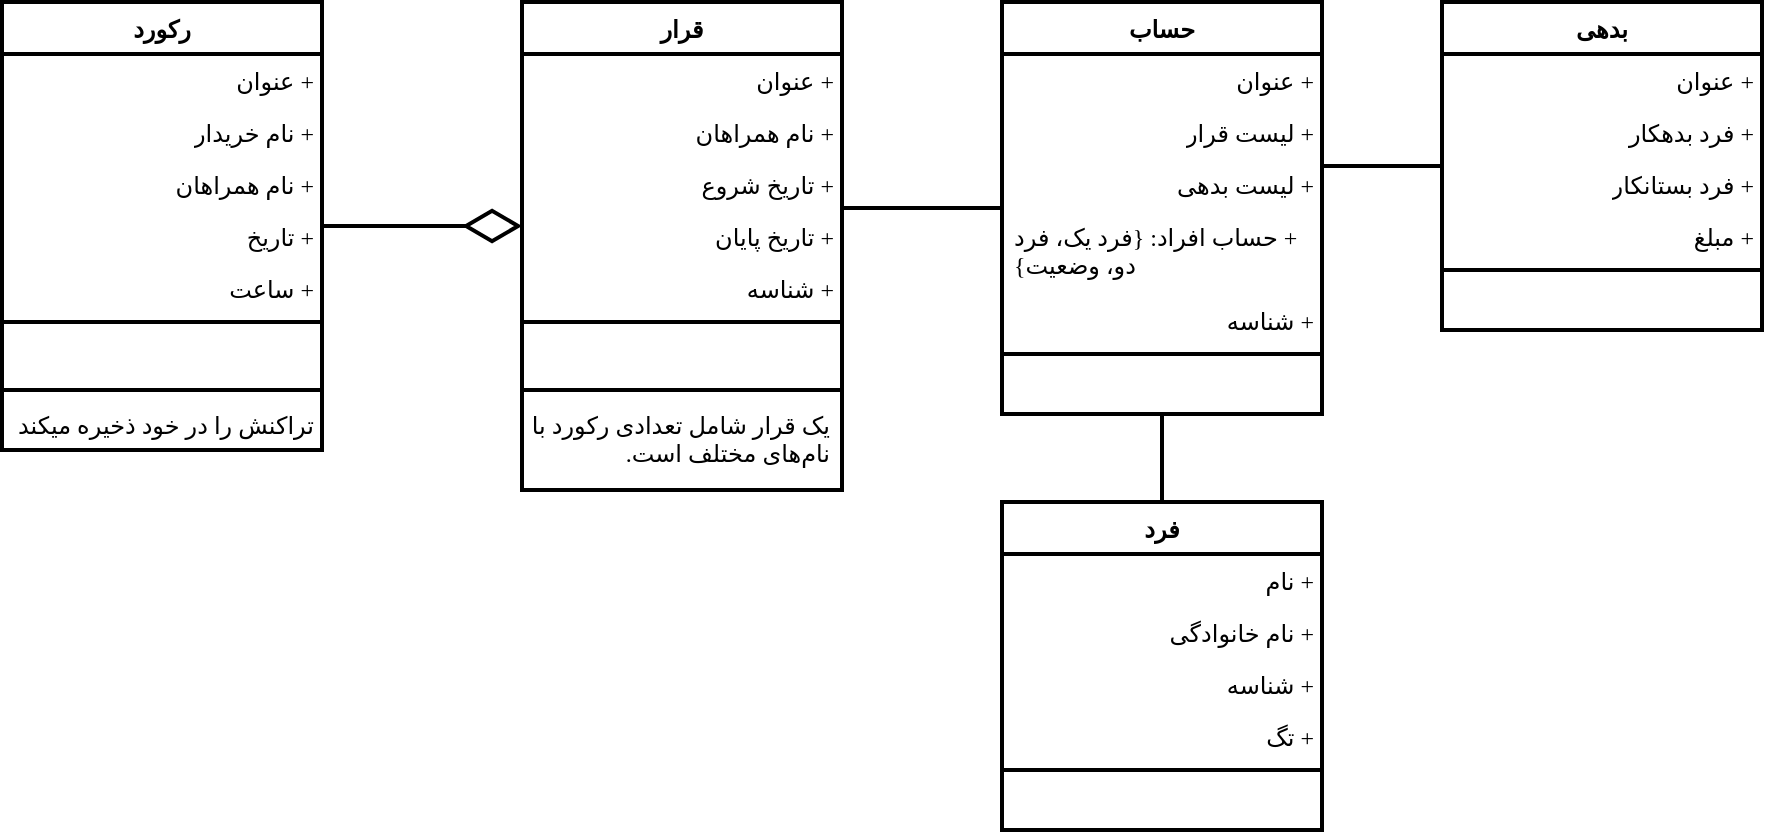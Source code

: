 <mxfile version="19.0.2" type="device" pages="14"><diagram id="4T6Qx-wtScjH6_ESnIt8" name="Class"><mxGraphModel dx="868" dy="599" grid="1" gridSize="10" guides="1" tooltips="1" connect="1" arrows="1" fold="1" page="1" pageScale="1" pageWidth="1600" pageHeight="900" math="0" shadow="0"><root><mxCell id="0"/><mxCell id="1" parent="0"/><mxCell id="9J95lg06q6y_v2_pdPVn-1" value="قرار" style="swimlane;fontStyle=1;align=center;verticalAlign=top;childLayout=stackLayout;horizontal=1;startSize=26;horizontalStack=0;resizeParent=1;resizeParentMax=0;resizeLast=0;collapsible=1;marginBottom=0;fontFamily=Vazirmatn;whiteSpace=wrap;html=1;textDirection=rtl;strokeWidth=2;" vertex="1" parent="1"><mxGeometry x="320" y="200" width="160" height="244" as="geometry"><mxRectangle x="320" y="200" width="50" height="26" as="alternateBounds"/></mxGeometry></mxCell><mxCell id="9J95lg06q6y_v2_pdPVn-2" value="+ عنوان" style="text;strokeColor=none;fillColor=none;align=left;verticalAlign=top;spacingLeft=4;spacingRight=4;overflow=hidden;rotatable=0;points=[[0,0.5],[1,0.5]];portConstraint=eastwest;fontFamily=Vazirmatn;whiteSpace=wrap;html=1;textDirection=rtl;strokeWidth=2;" vertex="1" parent="9J95lg06q6y_v2_pdPVn-1"><mxGeometry y="26" width="160" height="26" as="geometry"/></mxCell><mxCell id="HGojNSoK4MnTlInBpyT0-1" value="+ نام همراهان" style="text;strokeColor=none;fillColor=none;align=left;verticalAlign=top;spacingLeft=4;spacingRight=4;overflow=hidden;rotatable=0;points=[[0,0.5],[1,0.5]];portConstraint=eastwest;fontFamily=Vazirmatn;whiteSpace=wrap;html=1;textDirection=rtl;strokeWidth=2;" vertex="1" parent="9J95lg06q6y_v2_pdPVn-1"><mxGeometry y="52" width="160" height="26" as="geometry"/></mxCell><mxCell id="LS6yzW4jIFm7lbYqCCfd-2" value="+ تاریخ شروع" style="text;strokeColor=none;fillColor=none;align=left;verticalAlign=top;spacingLeft=4;spacingRight=4;overflow=hidden;rotatable=0;points=[[0,0.5],[1,0.5]];portConstraint=eastwest;fontFamily=Vazirmatn;whiteSpace=wrap;html=1;textDirection=rtl;strokeWidth=2;" vertex="1" parent="9J95lg06q6y_v2_pdPVn-1"><mxGeometry y="78" width="160" height="26" as="geometry"/></mxCell><mxCell id="IwH9G--sSZdBDsgU5XFl-2" value="+ تاریخ پایان" style="text;strokeColor=none;fillColor=none;align=left;verticalAlign=top;spacingLeft=4;spacingRight=4;overflow=hidden;rotatable=0;points=[[0,0.5],[1,0.5]];portConstraint=eastwest;fontFamily=Vazirmatn;whiteSpace=wrap;html=1;textDirection=rtl;strokeWidth=2;" vertex="1" parent="9J95lg06q6y_v2_pdPVn-1"><mxGeometry y="104" width="160" height="26" as="geometry"/></mxCell><mxCell id="tNA0zJ4Klvq2J7Brlvu--6" value="+ شناسه" style="text;strokeColor=none;fillColor=none;align=left;verticalAlign=top;spacingLeft=4;spacingRight=4;overflow=hidden;rotatable=0;points=[[0,0.5],[1,0.5]];portConstraint=eastwest;fontFamily=Vazirmatn;whiteSpace=wrap;html=1;textDirection=rtl;strokeWidth=2;" vertex="1" parent="9J95lg06q6y_v2_pdPVn-1"><mxGeometry y="130" width="160" height="26" as="geometry"/></mxCell><mxCell id="9J95lg06q6y_v2_pdPVn-3" value="" style="line;strokeWidth=2;fillColor=none;align=left;verticalAlign=middle;spacingTop=-1;spacingLeft=3;spacingRight=3;rotatable=0;labelPosition=right;points=[];portConstraint=eastwest;fontFamily=Vazirmatn;whiteSpace=wrap;html=1;textDirection=rtl;" vertex="1" parent="9J95lg06q6y_v2_pdPVn-1"><mxGeometry y="156" width="160" height="8" as="geometry"/></mxCell><mxCell id="9J95lg06q6y_v2_pdPVn-4" value=" " style="text;strokeColor=none;fillColor=none;align=left;verticalAlign=top;spacingLeft=4;spacingRight=4;overflow=hidden;rotatable=0;points=[[0,0.5],[1,0.5]];portConstraint=eastwest;fontFamily=Vazirmatn;whiteSpace=wrap;html=1;textDirection=rtl;strokeWidth=2;" vertex="1" parent="9J95lg06q6y_v2_pdPVn-1"><mxGeometry y="164" width="160" height="26" as="geometry"/></mxCell><mxCell id="9J95lg06q6y_v2_pdPVn-5" value="" style="line;strokeWidth=2;fillColor=none;align=left;verticalAlign=middle;spacingTop=-1;spacingLeft=3;spacingRight=3;rotatable=0;labelPosition=right;points=[];portConstraint=eastwest;fontFamily=Vazirmatn;whiteSpace=wrap;html=1;textDirection=rtl;" vertex="1" parent="9J95lg06q6y_v2_pdPVn-1"><mxGeometry y="190" width="160" height="8" as="geometry"/></mxCell><mxCell id="9J95lg06q6y_v2_pdPVn-6" value="یک قرار شامل تعدادی رکورد با نام‌های مختلف است." style="text;strokeColor=none;fillColor=none;align=right;verticalAlign=top;spacingLeft=4;spacingRight=4;overflow=hidden;rotatable=0;points=[[0,0.5],[1,0.5]];portConstraint=eastwest;fontFamily=Vazirmatn;whiteSpace=wrap;html=1;textDirection=rtl;strokeWidth=2;" vertex="1" parent="9J95lg06q6y_v2_pdPVn-1"><mxGeometry y="198" width="160" height="46" as="geometry"/></mxCell><mxCell id="QO_T6V7bosyVfW9phwZE-1" value="رکورد" style="swimlane;fontStyle=1;align=center;verticalAlign=top;childLayout=stackLayout;horizontal=1;startSize=26;horizontalStack=0;resizeParent=1;resizeParentMax=0;resizeLast=0;collapsible=1;marginBottom=0;fontFamily=Vazirmatn;html=1;textDirection=rtl;whiteSpace=wrap;strokeWidth=2;" vertex="1" parent="1"><mxGeometry x="60" y="200" width="160" height="224" as="geometry"><mxRectangle x="60" y="200" width="60" height="26" as="alternateBounds"/></mxGeometry></mxCell><mxCell id="QO_T6V7bosyVfW9phwZE-8" value="+ عنوان" style="text;strokeColor=none;fillColor=none;align=left;verticalAlign=top;spacingLeft=4;spacingRight=4;overflow=hidden;rotatable=0;points=[[0,0.5],[1,0.5]];portConstraint=eastwest;fontFamily=Vazirmatn;html=1;textDirection=rtl;strokeWidth=2;" vertex="1" parent="QO_T6V7bosyVfW9phwZE-1"><mxGeometry y="26" width="160" height="26" as="geometry"/></mxCell><mxCell id="QO_T6V7bosyVfW9phwZE-2" value="+ نام خریدار" style="text;strokeColor=none;fillColor=none;align=left;verticalAlign=top;spacingLeft=4;spacingRight=4;overflow=hidden;rotatable=0;points=[[0,0.5],[1,0.5]];portConstraint=eastwest;fontFamily=Vazirmatn;html=1;textDirection=rtl;whiteSpace=wrap;strokeWidth=2;" vertex="1" parent="QO_T6V7bosyVfW9phwZE-1"><mxGeometry y="52" width="160" height="26" as="geometry"/></mxCell><mxCell id="4j_t8iHMWhw3kL6DcKqY-1" value="+ نام همراهان" style="text;strokeColor=none;fillColor=none;align=left;verticalAlign=top;spacingLeft=4;spacingRight=4;overflow=hidden;rotatable=0;points=[[0,0.5],[1,0.5]];portConstraint=eastwest;fontFamily=Vazirmatn;html=1;textDirection=rtl;whiteSpace=wrap;strokeWidth=2;" vertex="1" parent="QO_T6V7bosyVfW9phwZE-1"><mxGeometry y="78" width="160" height="26" as="geometry"/></mxCell><mxCell id="LS6yzW4jIFm7lbYqCCfd-3" value="+ تاریخ" style="text;strokeColor=none;fillColor=none;align=left;verticalAlign=top;spacingLeft=4;spacingRight=4;overflow=hidden;rotatable=0;points=[[0,0.5],[1,0.5]];portConstraint=eastwest;fontFamily=Vazirmatn;html=1;textDirection=rtl;whiteSpace=wrap;strokeWidth=2;" vertex="1" parent="QO_T6V7bosyVfW9phwZE-1"><mxGeometry y="104" width="160" height="26" as="geometry"/></mxCell><mxCell id="Cxw4SdX-AgBzUH_DXQXt-1" value="+ ساعت" style="text;strokeColor=none;fillColor=none;align=left;verticalAlign=top;spacingLeft=4;spacingRight=4;overflow=hidden;rotatable=0;points=[[0,0.5],[1,0.5]];portConstraint=eastwest;fontFamily=Vazirmatn;html=1;textDirection=rtl;whiteSpace=wrap;strokeWidth=2;" vertex="1" parent="QO_T6V7bosyVfW9phwZE-1"><mxGeometry y="130" width="160" height="26" as="geometry"/></mxCell><mxCell id="QO_T6V7bosyVfW9phwZE-3" value="" style="line;strokeWidth=2;fillColor=none;align=left;verticalAlign=middle;spacingTop=-1;spacingLeft=3;spacingRight=3;rotatable=0;labelPosition=right;points=[];portConstraint=eastwest;fontFamily=Vazirmatn;html=1;textDirection=rtl;whiteSpace=wrap;" vertex="1" parent="QO_T6V7bosyVfW9phwZE-1"><mxGeometry y="156" width="160" height="8" as="geometry"/></mxCell><mxCell id="QO_T6V7bosyVfW9phwZE-4" value="&amp;nbsp;" style="text;strokeColor=none;fillColor=none;align=left;verticalAlign=top;spacingLeft=4;spacingRight=4;overflow=hidden;rotatable=0;points=[[0,0.5],[1,0.5]];portConstraint=eastwest;fontFamily=Vazirmatn;html=1;textDirection=rtl;whiteSpace=wrap;strokeWidth=2;" vertex="1" parent="QO_T6V7bosyVfW9phwZE-1"><mxGeometry y="164" width="160" height="26" as="geometry"/></mxCell><mxCell id="QO_T6V7bosyVfW9phwZE-5" value="" style="line;strokeWidth=2;fillColor=none;align=left;verticalAlign=middle;spacingTop=-1;spacingLeft=3;spacingRight=3;rotatable=0;labelPosition=right;points=[];portConstraint=eastwest;fontFamily=Vazirmatn;html=1;textDirection=rtl;whiteSpace=wrap;" vertex="1" parent="QO_T6V7bosyVfW9phwZE-1"><mxGeometry y="190" width="160" height="8" as="geometry"/></mxCell><mxCell id="QO_T6V7bosyVfW9phwZE-6" value="تراکنش را در خود ذخیره میکند" style="text;strokeColor=none;fillColor=none;align=left;verticalAlign=top;spacingLeft=4;spacingRight=4;overflow=hidden;rotatable=0;points=[[0,0.5],[1,0.5]];portConstraint=eastwest;fontFamily=Vazirmatn;html=1;textDirection=rtl;whiteSpace=wrap;strokeWidth=2;" vertex="1" parent="QO_T6V7bosyVfW9phwZE-1"><mxGeometry y="198" width="160" height="26" as="geometry"/></mxCell><mxCell id="FvFrXQOI5lQGW-bMzbu6-1" value="" style="endArrow=diamondThin;endFill=0;endSize=24;html=1;rounded=0;fontFamily=Vazirmatn;edgeStyle=elbowEdgeStyle;elbow=vertical;strokeWidth=2;" edge="1" parent="1" source="QO_T6V7bosyVfW9phwZE-1" target="9J95lg06q6y_v2_pdPVn-1"><mxGeometry width="160" relative="1" as="geometry"><mxPoint x="270" y="310" as="sourcePoint"/><mxPoint x="430" y="310" as="targetPoint"/></mxGeometry></mxCell><mxCell id="JflkCdbrze0NJoCXtwlN-1" value="فرد" style="swimlane;fontStyle=1;align=center;verticalAlign=top;childLayout=stackLayout;horizontal=1;startSize=26;horizontalStack=0;resizeParent=1;resizeParentMax=0;resizeLast=0;collapsible=1;marginBottom=0;fontFamily=Vazirmatn;whiteSpace=wrap;html=1;textDirection=rtl;strokeWidth=2;" vertex="1" parent="1"><mxGeometry x="560" y="450" width="160" height="164" as="geometry"/></mxCell><mxCell id="JflkCdbrze0NJoCXtwlN-2" value="+ نام" style="text;strokeColor=none;fillColor=none;align=left;verticalAlign=top;spacingLeft=4;spacingRight=4;overflow=hidden;rotatable=0;points=[[0,0.5],[1,0.5]];portConstraint=eastwest;fontFamily=Vazirmatn;whiteSpace=wrap;html=1;textDirection=rtl;strokeWidth=2;" vertex="1" parent="JflkCdbrze0NJoCXtwlN-1"><mxGeometry y="26" width="160" height="26" as="geometry"/></mxCell><mxCell id="tNA0zJ4Klvq2J7Brlvu--2" value="+ نام خانوادگی" style="text;strokeColor=none;fillColor=none;align=left;verticalAlign=top;spacingLeft=4;spacingRight=4;overflow=hidden;rotatable=0;points=[[0,0.5],[1,0.5]];portConstraint=eastwest;fontFamily=Vazirmatn;whiteSpace=wrap;html=1;textDirection=rtl;strokeWidth=2;" vertex="1" parent="JflkCdbrze0NJoCXtwlN-1"><mxGeometry y="52" width="160" height="26" as="geometry"/></mxCell><mxCell id="tNA0zJ4Klvq2J7Brlvu--4" value="+ شناسه" style="text;strokeColor=none;fillColor=none;align=left;verticalAlign=top;spacingLeft=4;spacingRight=4;overflow=hidden;rotatable=0;points=[[0,0.5],[1,0.5]];portConstraint=eastwest;fontFamily=Vazirmatn;whiteSpace=wrap;html=1;textDirection=rtl;strokeWidth=2;" vertex="1" parent="JflkCdbrze0NJoCXtwlN-1"><mxGeometry y="78" width="160" height="26" as="geometry"/></mxCell><mxCell id="tNA0zJ4Klvq2J7Brlvu--3" value="+ تگ" style="text;strokeColor=none;fillColor=none;align=left;verticalAlign=top;spacingLeft=4;spacingRight=4;overflow=hidden;rotatable=0;points=[[0,0.5],[1,0.5]];portConstraint=eastwest;fontFamily=Vazirmatn;whiteSpace=wrap;html=1;textDirection=rtl;strokeWidth=2;" vertex="1" parent="JflkCdbrze0NJoCXtwlN-1"><mxGeometry y="104" width="160" height="26" as="geometry"/></mxCell><mxCell id="JflkCdbrze0NJoCXtwlN-6" value="" style="line;strokeWidth=2;fillColor=none;align=left;verticalAlign=middle;spacingTop=-1;spacingLeft=3;spacingRight=3;rotatable=0;labelPosition=right;points=[];portConstraint=eastwest;fontFamily=Vazirmatn;whiteSpace=wrap;html=1;textDirection=rtl;" vertex="1" parent="JflkCdbrze0NJoCXtwlN-1"><mxGeometry y="130" width="160" height="8" as="geometry"/></mxCell><mxCell id="JflkCdbrze0NJoCXtwlN-7" value=" " style="text;strokeColor=none;fillColor=none;align=left;verticalAlign=top;spacingLeft=4;spacingRight=4;overflow=hidden;rotatable=0;points=[[0,0.5],[1,0.5]];portConstraint=eastwest;fontFamily=Vazirmatn;whiteSpace=wrap;html=1;textDirection=rtl;strokeWidth=2;" vertex="1" parent="JflkCdbrze0NJoCXtwlN-1"><mxGeometry y="138" width="160" height="26" as="geometry"/></mxCell><mxCell id="XkUdTfxs_8ICoehmaXOQ-5" value="حساب" style="swimlane;fontStyle=1;align=center;verticalAlign=top;childLayout=stackLayout;horizontal=1;startSize=26;horizontalStack=0;resizeParent=1;resizeParentMax=0;resizeLast=0;collapsible=1;marginBottom=0;fontFamily=Vazirmatn;whiteSpace=wrap;html=1;textDirection=rtl;strokeWidth=2;" vertex="1" parent="1"><mxGeometry x="560" y="200" width="160" height="206" as="geometry"/></mxCell><mxCell id="hx1fHmhbPg47-HBzkTgy-1" value="+ عنوان" style="text;strokeColor=none;fillColor=none;align=left;verticalAlign=top;spacingLeft=4;spacingRight=4;overflow=hidden;rotatable=0;points=[[0,0.5],[1,0.5]];portConstraint=eastwest;fontFamily=Vazirmatn;whiteSpace=wrap;html=1;textDirection=rtl;strokeWidth=2;" vertex="1" parent="XkUdTfxs_8ICoehmaXOQ-5"><mxGeometry y="26" width="160" height="26" as="geometry"/></mxCell><mxCell id="XkUdTfxs_8ICoehmaXOQ-6" value="+ لیست قرار" style="text;strokeColor=none;fillColor=none;align=left;verticalAlign=top;spacingLeft=4;spacingRight=4;overflow=hidden;rotatable=0;points=[[0,0.5],[1,0.5]];portConstraint=eastwest;fontFamily=Vazirmatn;whiteSpace=wrap;html=1;textDirection=rtl;strokeWidth=2;" vertex="1" parent="XkUdTfxs_8ICoehmaXOQ-5"><mxGeometry y="52" width="160" height="26" as="geometry"/></mxCell><mxCell id="QGnrNYpFhvPj-k4tJDQj-1" value="+ لیست بدهی" style="text;strokeColor=none;fillColor=none;align=left;verticalAlign=top;spacingLeft=4;spacingRight=4;overflow=hidden;rotatable=0;points=[[0,0.5],[1,0.5]];portConstraint=eastwest;fontFamily=Vazirmatn;whiteSpace=wrap;html=1;textDirection=rtl;strokeWidth=2;" vertex="1" parent="XkUdTfxs_8ICoehmaXOQ-5"><mxGeometry y="78" width="160" height="26" as="geometry"/></mxCell><mxCell id="XkUdTfxs_8ICoehmaXOQ-9" value="+ حساب افراد: {فرد یک، فرد دو، وضعیت}" style="text;strokeColor=none;fillColor=none;align=left;verticalAlign=top;spacingLeft=4;spacingRight=4;overflow=hidden;rotatable=0;points=[[0,0.5],[1,0.5]];portConstraint=eastwest;fontFamily=Vazirmatn;whiteSpace=wrap;html=1;textDirection=rtl;strokeWidth=2;" vertex="1" parent="XkUdTfxs_8ICoehmaXOQ-5"><mxGeometry y="104" width="160" height="42" as="geometry"/></mxCell><mxCell id="tNA0zJ4Klvq2J7Brlvu--5" value="+ شناسه" style="text;strokeColor=none;fillColor=none;align=left;verticalAlign=top;spacingLeft=4;spacingRight=4;overflow=hidden;rotatable=0;points=[[0,0.5],[1,0.5]];portConstraint=eastwest;fontFamily=Vazirmatn;whiteSpace=wrap;html=1;textDirection=rtl;strokeWidth=2;" vertex="1" parent="XkUdTfxs_8ICoehmaXOQ-5"><mxGeometry y="146" width="160" height="26" as="geometry"/></mxCell><mxCell id="XkUdTfxs_8ICoehmaXOQ-7" value="" style="line;strokeWidth=2;fillColor=none;align=left;verticalAlign=middle;spacingTop=-1;spacingLeft=3;spacingRight=3;rotatable=0;labelPosition=right;points=[];portConstraint=eastwest;fontFamily=Vazirmatn;whiteSpace=wrap;html=1;textDirection=rtl;" vertex="1" parent="XkUdTfxs_8ICoehmaXOQ-5"><mxGeometry y="172" width="160" height="8" as="geometry"/></mxCell><mxCell id="XkUdTfxs_8ICoehmaXOQ-8" value=" " style="text;strokeColor=none;fillColor=none;align=left;verticalAlign=top;spacingLeft=4;spacingRight=4;overflow=hidden;rotatable=0;points=[[0,0.5],[1,0.5]];portConstraint=eastwest;fontFamily=Vazirmatn;whiteSpace=wrap;html=1;textDirection=rtl;strokeWidth=2;" vertex="1" parent="XkUdTfxs_8ICoehmaXOQ-5"><mxGeometry y="180" width="160" height="26" as="geometry"/></mxCell><mxCell id="XkUdTfxs_8ICoehmaXOQ-10" value="" style="endArrow=none;endFill=0;endSize=24;html=1;rounded=0;fontFamily=Vazirmatn;edgeStyle=elbowEdgeStyle;elbow=vertical;strokeWidth=2;" edge="1" parent="1" source="9J95lg06q6y_v2_pdPVn-1" target="XkUdTfxs_8ICoehmaXOQ-5"><mxGeometry width="160" relative="1" as="geometry"><mxPoint x="230" y="319" as="sourcePoint"/><mxPoint x="330" y="319" as="targetPoint"/></mxGeometry></mxCell><mxCell id="Q_F-Im4N4Iieibtgr1UT-1" value="" style="endArrow=none;endFill=0;endSize=24;html=1;rounded=0;fontFamily=Vazirmatn;edgeStyle=elbowEdgeStyle;strokeWidth=2;elbow=vertical;" edge="1" parent="1" source="JflkCdbrze0NJoCXtwlN-1" target="XkUdTfxs_8ICoehmaXOQ-5"><mxGeometry width="160" relative="1" as="geometry"><mxPoint x="430" y="500" as="sourcePoint"/><mxPoint x="410" y="428" as="targetPoint"/></mxGeometry></mxCell><mxCell id="6Utf6zcdDqORYC0_zEli-1" value="بدهی" style="swimlane;fontStyle=1;align=center;verticalAlign=top;childLayout=stackLayout;horizontal=1;startSize=26;horizontalStack=0;resizeParent=1;resizeParentMax=0;resizeLast=0;collapsible=1;marginBottom=0;fontFamily=Vazirmatn;whiteSpace=wrap;html=1;textDirection=rtl;strokeWidth=2;" vertex="1" parent="1"><mxGeometry x="780" y="200" width="160" height="164" as="geometry"/></mxCell><mxCell id="HV8dFVkEvb4g5wMT38Be-1" value="+ عنوان" style="text;strokeColor=none;fillColor=none;align=left;verticalAlign=top;spacingLeft=4;spacingRight=4;overflow=hidden;rotatable=0;points=[[0,0.5],[1,0.5]];portConstraint=eastwest;fontFamily=Vazirmatn;whiteSpace=wrap;html=1;textDirection=rtl;strokeWidth=2;" vertex="1" parent="6Utf6zcdDqORYC0_zEli-1"><mxGeometry y="26" width="160" height="26" as="geometry"/></mxCell><mxCell id="6Utf6zcdDqORYC0_zEli-2" value="+ فرد بدهکار" style="text;strokeColor=none;fillColor=none;align=left;verticalAlign=top;spacingLeft=4;spacingRight=4;overflow=hidden;rotatable=0;points=[[0,0.5],[1,0.5]];portConstraint=eastwest;fontFamily=Vazirmatn;whiteSpace=wrap;html=1;textDirection=rtl;strokeWidth=2;" vertex="1" parent="6Utf6zcdDqORYC0_zEli-1"><mxGeometry y="52" width="160" height="26" as="geometry"/></mxCell><mxCell id="6Utf6zcdDqORYC0_zEli-3" value="+ فرد بستانکار" style="text;strokeColor=none;fillColor=none;align=left;verticalAlign=top;spacingLeft=4;spacingRight=4;overflow=hidden;rotatable=0;points=[[0,0.5],[1,0.5]];portConstraint=eastwest;fontFamily=Vazirmatn;whiteSpace=wrap;html=1;textDirection=rtl;strokeWidth=2;" vertex="1" parent="6Utf6zcdDqORYC0_zEli-1"><mxGeometry y="78" width="160" height="26" as="geometry"/></mxCell><mxCell id="6Utf6zcdDqORYC0_zEli-4" value="+ مبلغ" style="text;strokeColor=none;fillColor=none;align=left;verticalAlign=top;spacingLeft=4;spacingRight=4;overflow=hidden;rotatable=0;points=[[0,0.5],[1,0.5]];portConstraint=eastwest;fontFamily=Vazirmatn;whiteSpace=wrap;html=1;textDirection=rtl;strokeWidth=2;" vertex="1" parent="6Utf6zcdDqORYC0_zEli-1"><mxGeometry y="104" width="160" height="26" as="geometry"/></mxCell><mxCell id="6Utf6zcdDqORYC0_zEli-6" value="" style="line;strokeWidth=2;fillColor=none;align=left;verticalAlign=middle;spacingTop=-1;spacingLeft=3;spacingRight=3;rotatable=0;labelPosition=right;points=[];portConstraint=eastwest;fontFamily=Vazirmatn;whiteSpace=wrap;html=1;textDirection=rtl;" vertex="1" parent="6Utf6zcdDqORYC0_zEli-1"><mxGeometry y="130" width="160" height="8" as="geometry"/></mxCell><mxCell id="6Utf6zcdDqORYC0_zEli-7" value=" " style="text;strokeColor=none;fillColor=none;align=left;verticalAlign=top;spacingLeft=4;spacingRight=4;overflow=hidden;rotatable=0;points=[[0,0.5],[1,0.5]];portConstraint=eastwest;fontFamily=Vazirmatn;whiteSpace=wrap;html=1;textDirection=rtl;strokeWidth=2;" vertex="1" parent="6Utf6zcdDqORYC0_zEli-1"><mxGeometry y="138" width="160" height="26" as="geometry"/></mxCell><mxCell id="6Utf6zcdDqORYC0_zEli-8" value="" style="endArrow=none;endFill=0;endSize=24;html=1;rounded=0;fontFamily=Vazirmatn;edgeStyle=elbowEdgeStyle;elbow=vertical;strokeWidth=2;" edge="1" parent="1" source="XkUdTfxs_8ICoehmaXOQ-5" target="6Utf6zcdDqORYC0_zEli-1"><mxGeometry width="160" relative="1" as="geometry"><mxPoint x="490" y="300" as="sourcePoint"/><mxPoint x="570" y="300" as="targetPoint"/></mxGeometry></mxCell></root></mxGraphModel></diagram><diagram id="DA6oN5n09qjSnOvmNzZF" name="Object"><mxGraphModel dx="868" dy="599" grid="1" gridSize="10" guides="1" tooltips="1" connect="1" arrows="1" fold="1" page="1" pageScale="1" pageWidth="1169" pageHeight="827" math="0" shadow="0"><root><mxCell id="0"/><mxCell id="1" parent="0"/><mxCell id="kJcHmTFMecuN-BqKWHep-1" value="&lt;p style=&quot;margin:0px;margin-top:4px;text-align:center;text-decoration:underline;&quot;&gt;&lt;b&gt;شهرداری:قرار&lt;/b&gt;&lt;/p&gt;&lt;hr&gt;&lt;p style=&quot;margin: 0px 0px 0px 8px;&quot;&gt;عنوان = شهرداری&lt;/p&gt;&lt;p style=&quot;margin: 0px 0px 0px 8px;&quot;&gt;نام همراهان = عرفان، امیررضا، علی&lt;/p&gt;&lt;p style=&quot;margin: 0px 0px 0px 8px;&quot;&gt;تاریخ شروع = ۱۴۰۰/۱/۱&lt;/p&gt;&lt;p style=&quot;margin: 0px 0px 0px 8px;&quot;&gt;تاریخ پایان = ۱۴۰۰/۱/۱&lt;/p&gt;" style="verticalAlign=top;align=left;overflow=fill;fontSize=12;fontFamily=Vazirmatn;html=1;textDirection=rtl;whiteSpace=wrap;strokeWidth=2;" vertex="1" parent="1"><mxGeometry x="260" y="390" width="160" height="120" as="geometry"/></mxCell><mxCell id="l-R4aR6JaFxf66zTxcR5-1" value="&lt;p style=&quot;margin:0px;margin-top:4px;text-align:center;text-decoration:underline;&quot;&gt;&lt;b&gt;بستنی:رکورد&lt;/b&gt;&lt;/p&gt;&lt;hr&gt;&lt;p style=&quot;margin:0px;margin-left:8px;&quot;&gt;عنوان = بستنی&lt;/p&gt;&lt;p style=&quot;margin:0px;margin-left:8px;&quot;&gt;نام خریدار = عرفان&lt;/p&gt;&lt;p style=&quot;margin:0px;margin-left:8px;&quot;&gt;نام همراهان = امیررضا ۲۰۰۰، علی ۱۰۰۰&lt;/p&gt;&lt;p style=&quot;margin:0px;margin-left:8px;&quot;&gt;تاریخ = ۱۴۰۰/۱/۱&lt;/p&gt;&lt;p style=&quot;margin:0px;margin-left:8px;&quot;&gt;ساعت = ۱۸:۰۰&lt;/p&gt;" style="verticalAlign=top;align=left;overflow=fill;fontSize=12;fontFamily=Vazirmatn;html=1;textDirection=rtl;whiteSpace=wrap;strokeWidth=2;" vertex="1" parent="1"><mxGeometry x="10" y="10" width="160" height="130" as="geometry"/></mxCell><mxCell id="dJx3QLQKphKfXcEvB5iJ-1" value="" style="endArrow=diamondThin;endFill=0;endSize=24;html=1;rounded=0;fontFamily=Vazirmatn;edgeStyle=elbowEdgeStyle;textDirection=rtl;strokeWidth=2;" edge="1" parent="1" source="l-R4aR6JaFxf66zTxcR5-1" target="kJcHmTFMecuN-BqKWHep-1"><mxGeometry width="160" relative="1" as="geometry"><mxPoint x="330" y="270" as="sourcePoint"/><mxPoint x="220" y="270" as="targetPoint"/></mxGeometry></mxCell><mxCell id="f-JygApvAU5tZOd8U85W-1" value="&lt;p style=&quot;margin:0px;margin-top:4px;text-align:center;text-decoration:underline;&quot;&gt;&lt;b&gt;پیتزا:رکورد&lt;/b&gt;&lt;/p&gt;&lt;hr&gt;&lt;p style=&quot;margin:0px;margin-left:8px;&quot;&gt;عنوان = پیتزا&lt;/p&gt;&lt;p style=&quot;margin:0px;margin-left:8px;&quot;&gt;نام خریدار = علی&lt;/p&gt;&lt;p style=&quot;margin:0px;margin-left:8px;&quot;&gt;نام همراهان = امیررضا ۲۰۰۰، عرفان ۱۰۰۰&lt;/p&gt;&lt;p style=&quot;margin:0px;margin-left:8px;&quot;&gt;تاریخ = ۱۴۰۰/۱/۱&lt;/p&gt;&lt;p style=&quot;margin:0px;margin-left:8px;&quot;&gt;ساعت = ۱۸:۰۰&lt;/p&gt;" style="verticalAlign=top;align=left;overflow=fill;fontSize=12;fontFamily=Vazirmatn;html=1;textDirection=rtl;whiteSpace=wrap;strokeWidth=2;" vertex="1" parent="1"><mxGeometry x="10" y="150" width="160" height="130" as="geometry"/></mxCell><mxCell id="f-JygApvAU5tZOd8U85W-2" value="" style="endArrow=diamondThin;endFill=0;endSize=24;html=1;rounded=0;fontFamily=Vazirmatn;edgeStyle=elbowEdgeStyle;textDirection=rtl;strokeWidth=2;" edge="1" source="f-JygApvAU5tZOd8U85W-1" parent="1" target="kJcHmTFMecuN-BqKWHep-1"><mxGeometry width="160" relative="1" as="geometry"><mxPoint x="340" y="280" as="sourcePoint"/><mxPoint x="240" y="215" as="targetPoint"/></mxGeometry></mxCell><mxCell id="FNcU9ptjb-5WCzwzvSab-1" value="&lt;p style=&quot;margin:0px;margin-top:4px;text-align:center;text-decoration:underline;&quot;&gt;&lt;b&gt;شام املت:قرار&lt;/b&gt;&lt;/p&gt;&lt;hr&gt;&lt;p style=&quot;margin: 0px 0px 0px 8px;&quot;&gt;عنوان = شام املت&lt;/p&gt;&lt;p style=&quot;margin: 0px 0px 0px 8px;&quot;&gt;نام همراهان = عرفان، علی، محمد، نوید&lt;/p&gt;&lt;p style=&quot;margin: 0px 0px 0px 8px;&quot;&gt;تاریخ شروع = ۱۴۰۰/۱/۱&lt;/p&gt;&lt;p style=&quot;margin: 0px 0px 0px 8px;&quot;&gt;تاریخ پایان = ۱۴۰۰/۱/۱&lt;/p&gt;" style="verticalAlign=top;align=left;overflow=fill;fontSize=12;fontFamily=Vazirmatn;html=1;textDirection=rtl;whiteSpace=wrap;strokeWidth=2;" vertex="1" parent="1"><mxGeometry x="490" y="220" width="160" height="120" as="geometry"/></mxCell><mxCell id="FNcU9ptjb-5WCzwzvSab-2" value="&lt;p style=&quot;margin:0px;margin-top:4px;text-align:center;text-decoration:underline;&quot;&gt;&lt;b&gt;گوجه:رکورد&lt;/b&gt;&lt;/p&gt;&lt;hr&gt;&lt;p style=&quot;margin:0px;margin-left:8px;&quot;&gt;عنوان = گوجه فرنگی&lt;/p&gt;&lt;p style=&quot;margin:0px;margin-left:8px;&quot;&gt;نام خریدار = عرفان&lt;/p&gt;&lt;p style=&quot;margin:0px;margin-left:8px;&quot;&gt;نام همراهان = نوید ۲۰۰۰، علی ۲۰۰۰، محمد ۲۰۰۰&lt;/p&gt;&lt;p style=&quot;margin:0px;margin-left:8px;&quot;&gt;تاریخ = ۱۴۰۰/۱/۱&lt;/p&gt;&lt;p style=&quot;margin:0px;margin-left:8px;&quot;&gt;ساعت = ۱۸:۰۰&lt;/p&gt;" style="verticalAlign=top;align=left;overflow=fill;fontSize=12;fontFamily=Vazirmatn;html=1;textDirection=rtl;whiteSpace=wrap;strokeWidth=2;" vertex="1" parent="1"><mxGeometry x="690" y="10" width="160" height="130" as="geometry"/></mxCell><mxCell id="FNcU9ptjb-5WCzwzvSab-3" value="" style="endArrow=diamondThin;endFill=0;endSize=24;html=1;rounded=0;fontFamily=Vazirmatn;edgeStyle=elbowEdgeStyle;elbow=vertical;textDirection=rtl;strokeWidth=2;" edge="1" source="FNcU9ptjb-5WCzwzvSab-2" target="FNcU9ptjb-5WCzwzvSab-1" parent="1"><mxGeometry width="160" relative="1" as="geometry"><mxPoint x="759" y="270" as="sourcePoint"/><mxPoint x="649" y="270" as="targetPoint"/></mxGeometry></mxCell><mxCell id="FNcU9ptjb-5WCzwzvSab-4" value="&lt;p style=&quot;margin:0px;margin-top:4px;text-align:center;text-decoration:underline;&quot;&gt;&lt;b&gt;پیاز:رکورد&lt;/b&gt;&lt;/p&gt;&lt;hr&gt;&lt;p style=&quot;margin:0px;margin-left:8px;&quot;&gt;عنوان = پیاز&lt;/p&gt;&lt;p style=&quot;margin:0px;margin-left:8px;&quot;&gt;نام خریدار = علی&lt;/p&gt;&lt;p style=&quot;margin:0px;margin-left:8px;&quot;&gt;نام همراهان = محمد ۵۰۰۰، عرفان ۵۰۰۰، نوید ۵۰۰۰&lt;/p&gt;&lt;p style=&quot;margin:0px;margin-left:8px;&quot;&gt;تاریخ = ۱۴۰۰/۱/۱&lt;/p&gt;&lt;p style=&quot;margin:0px;margin-left:8px;&quot;&gt;ساعت = ۱۸:۰۰&lt;/p&gt;" style="verticalAlign=top;align=left;overflow=fill;fontSize=12;fontFamily=Vazirmatn;html=1;textDirection=rtl;whiteSpace=wrap;strokeWidth=2;" vertex="1" parent="1"><mxGeometry x="490" y="10" width="160" height="130" as="geometry"/></mxCell><mxCell id="FNcU9ptjb-5WCzwzvSab-5" value="" style="endArrow=diamondThin;endFill=0;endSize=24;html=1;rounded=0;fontFamily=Vazirmatn;edgeStyle=elbowEdgeStyle;textDirection=rtl;strokeWidth=2;elbow=vertical;" edge="1" source="FNcU9ptjb-5WCzwzvSab-4" target="FNcU9ptjb-5WCzwzvSab-1" parent="1"><mxGeometry width="160" relative="1" as="geometry"><mxPoint x="769" y="280" as="sourcePoint"/><mxPoint x="669" y="215" as="targetPoint"/></mxGeometry></mxCell><mxCell id="FNcU9ptjb-5WCzwzvSab-8" value="&lt;p style=&quot;margin:0px;margin-top:4px;text-align:center;text-decoration:underline;&quot;&gt;&lt;b&gt;نوشیدنی:رکورد&lt;/b&gt;&lt;/p&gt;&lt;hr&gt;&lt;p style=&quot;margin:0px;margin-left:8px;&quot;&gt;عنوان = نوشیدنی&lt;/p&gt;&lt;p style=&quot;margin:0px;margin-left:8px;&quot;&gt;نام خریدار = نوید&lt;/p&gt;&lt;p style=&quot;margin:0px;margin-left:8px;&quot;&gt;نام همراهان = عرفان ۵۰۰۰، محمد ۱۰۰&lt;/p&gt;&lt;p style=&quot;margin:0px;margin-left:8px;&quot;&gt;تاریخ = ۱۴۰۰/۱/۱&lt;/p&gt;&lt;p style=&quot;margin:0px;margin-left:8px;&quot;&gt;ساعت = ۱۸:۰۰&lt;/p&gt;" style="verticalAlign=top;align=left;overflow=fill;fontSize=12;fontFamily=Vazirmatn;html=1;textDirection=rtl;whiteSpace=wrap;strokeWidth=2;" vertex="1" parent="1"><mxGeometry x="890" y="10" width="160" height="130" as="geometry"/></mxCell><mxCell id="FNcU9ptjb-5WCzwzvSab-9" value="" style="endArrow=diamondThin;endFill=0;endSize=24;html=1;rounded=0;fontFamily=Vazirmatn;edgeStyle=elbowEdgeStyle;elbow=vertical;textDirection=rtl;strokeWidth=2;" edge="1" source="FNcU9ptjb-5WCzwzvSab-8" parent="1" target="FNcU9ptjb-5WCzwzvSab-1"><mxGeometry width="160" relative="1" as="geometry"><mxPoint x="1189" y="270" as="sourcePoint"/><mxPoint x="1089" y="220" as="targetPoint"/></mxGeometry></mxCell><mxCell id="Aim79TPAuNG3X3ARqFIN-1" value="&lt;p style=&quot;margin:0px;margin-top:4px;text-align:center;text-decoration:underline;&quot;&gt;&lt;b&gt;تولد:حساب&lt;/b&gt;&lt;/p&gt;&lt;hr&gt;&lt;p style=&quot;margin: 0px 0px 0px 8px;&quot;&gt;عنوان = تولد&lt;/p&gt;&lt;p style=&quot;margin: 0px 0px 0px 8px;&quot;&gt;لیست قرار = شام املت، شهرداری&lt;/p&gt;&lt;p style=&quot;margin: 0px 0px 0px 8px;&quot;&gt;لیست بدهی = اجاره&lt;/p&gt;&lt;p style=&quot;margin: 0px 0px 0px 8px;&quot;&gt;حساب افراد = {عرفان، دیگران، پرداخت شد}، {امیررضا، دیگران، در انتظار}، {علی، دیگران، پرداخت شد}، {محمد، دیگران، پرداخت شد}، {نوید، دیگران، در انتظار}&lt;/p&gt;" style="verticalAlign=top;align=left;overflow=fill;fontSize=12;fontFamily=Vazirmatn;html=1;textDirection=rtl;whiteSpace=wrap;strokeWidth=2;" vertex="1" parent="1"><mxGeometry x="465" y="390" width="210" height="144" as="geometry"/></mxCell><mxCell id="EohOl2OcEbTtg17hrlN6-1" value="" style="endArrow=none;endFill=0;endSize=24;html=1;rounded=0;fontFamily=Vazirmatn;edgeStyle=elbowEdgeStyle;textDirection=rtl;strokeWidth=2;elbow=vertical;" edge="1" parent="1" source="kJcHmTFMecuN-BqKWHep-1" target="Aim79TPAuNG3X3ARqFIN-1"><mxGeometry width="160" relative="1" as="geometry"><mxPoint x="510" y="290" as="sourcePoint"/><mxPoint x="710" y="350" as="targetPoint"/></mxGeometry></mxCell><mxCell id="EohOl2OcEbTtg17hrlN6-2" value="" style="endArrow=none;endFill=0;endSize=24;html=1;rounded=0;fontFamily=Vazirmatn;edgeStyle=elbowEdgeStyle;textDirection=rtl;strokeWidth=2;elbow=vertical;" edge="1" parent="1" source="FNcU9ptjb-5WCzwzvSab-1" target="Aim79TPAuNG3X3ARqFIN-1"><mxGeometry width="160" relative="1" as="geometry"><mxPoint x="350" y="330" as="sourcePoint"/><mxPoint x="575" y="424" as="targetPoint"/></mxGeometry></mxCell><mxCell id="noBFMKKaESCp0vQ-3k4j-1" value="&lt;p style=&quot;margin:0px;margin-top:4px;text-align:center;text-decoration:underline;&quot;&gt;&lt;b&gt;عرفان:فرد&lt;/b&gt;&lt;/p&gt;&lt;hr&gt;&lt;p style=&quot;margin:0px;margin-left:8px;&quot;&gt;نام = عرفان&lt;/p&gt;&lt;p style=&quot;margin:0px;margin-left:8px;&quot;&gt;نام خانوادگی = محرم‌زاده&lt;/p&gt;" style="verticalAlign=top;align=left;overflow=fill;fontSize=12;fontFamily=Vazirmatn;html=1;textDirection=rtl;whiteSpace=wrap;strokeWidth=2;" vertex="1" parent="1"><mxGeometry x="170" y="600" width="130" height="80" as="geometry"/></mxCell><mxCell id="WSpH5hp2iCFh_yLAFOBw-1" value="&lt;p style=&quot;margin:0px;margin-top:4px;text-align:center;text-decoration:underline;&quot;&gt;&lt;b&gt;امیررضا:فرد&lt;/b&gt;&lt;/p&gt;&lt;hr&gt;&lt;p style=&quot;margin:0px;margin-left:8px;&quot;&gt;نام = امیررضا&lt;/p&gt;&lt;p style=&quot;margin:0px;margin-left:8px;&quot;&gt;نام خانوادگی = فلانی&lt;/p&gt;" style="verticalAlign=top;align=left;overflow=fill;fontSize=12;fontFamily=Vazirmatn;html=1;textDirection=rtl;whiteSpace=wrap;strokeWidth=2;" vertex="1" parent="1"><mxGeometry x="310" y="600" width="130" height="80" as="geometry"/></mxCell><mxCell id="WSpH5hp2iCFh_yLAFOBw-2" value="&lt;p style=&quot;margin:0px;margin-top:4px;text-align:center;text-decoration:underline;&quot;&gt;&lt;b&gt;علی:فرد&lt;/b&gt;&lt;/p&gt;&lt;hr&gt;&lt;p style=&quot;margin:0px;margin-left:8px;&quot;&gt;نام = علی&lt;/p&gt;&lt;p style=&quot;margin:0px;margin-left:8px;&quot;&gt;نام خانوادگی = فلانی&lt;/p&gt;" style="verticalAlign=top;align=left;overflow=fill;fontSize=12;fontFamily=Vazirmatn;html=1;textDirection=rtl;whiteSpace=wrap;strokeWidth=2;" vertex="1" parent="1"><mxGeometry x="30" y="600" width="130" height="80" as="geometry"/></mxCell><mxCell id="GJPy4I3QXJcLxcZHxFTQ-1" value="" style="endArrow=none;endFill=0;endSize=24;html=1;rounded=0;fontFamily=Vazirmatn;edgeStyle=elbowEdgeStyle;textDirection=rtl;strokeWidth=2;elbow=vertical;" edge="1" parent="1" source="Aim79TPAuNG3X3ARqFIN-1" target="noBFMKKaESCp0vQ-3k4j-1"><mxGeometry width="160" relative="1" as="geometry"><mxPoint x="430" y="484" as="sourcePoint"/><mxPoint x="475" y="484" as="targetPoint"/></mxGeometry></mxCell><mxCell id="GJPy4I3QXJcLxcZHxFTQ-2" value="" style="endArrow=none;endFill=0;endSize=24;html=1;rounded=0;fontFamily=Vazirmatn;edgeStyle=elbowEdgeStyle;textDirection=rtl;strokeWidth=2;elbow=vertical;" edge="1" parent="1" source="Aim79TPAuNG3X3ARqFIN-1" target="WSpH5hp2iCFh_yLAFOBw-1"><mxGeometry width="160" relative="1" as="geometry"><mxPoint x="350" y="544" as="sourcePoint"/><mxPoint x="265" y="630" as="targetPoint"/></mxGeometry></mxCell><mxCell id="GJPy4I3QXJcLxcZHxFTQ-3" value="" style="endArrow=none;endFill=0;endSize=24;html=1;rounded=0;fontFamily=Vazirmatn;edgeStyle=elbowEdgeStyle;textDirection=rtl;strokeWidth=2;elbow=vertical;" edge="1" parent="1" source="Aim79TPAuNG3X3ARqFIN-1" target="WSpH5hp2iCFh_yLAFOBw-2"><mxGeometry width="160" relative="1" as="geometry"><mxPoint x="350" y="544" as="sourcePoint"/><mxPoint x="425" y="630" as="targetPoint"/></mxGeometry></mxCell><mxCell id="oYohokc6ql34e62ifd7G-1" value="" style="endArrow=none;endFill=0;endSize=24;html=1;rounded=0;fontFamily=Vazirmatn;edgeStyle=elbowEdgeStyle;textDirection=rtl;strokeWidth=2;elbow=vertical;" edge="1" target="oYohokc6ql34e62ifd7G-2" parent="1" source="Aim79TPAuNG3X3ARqFIN-1"><mxGeometry width="160" relative="1" as="geometry"><mxPoint x="820" y="544" as="sourcePoint"/><mxPoint x="515" y="640" as="targetPoint"/></mxGeometry></mxCell><mxCell id="oYohokc6ql34e62ifd7G-2" value="&lt;p style=&quot;margin:0px;margin-top:4px;text-align:center;text-decoration:underline;&quot;&gt;&lt;b&gt;محمد:فرد&lt;/b&gt;&lt;/p&gt;&lt;hr&gt;&lt;p style=&quot;margin:0px;margin-left:8px;&quot;&gt;نام = محمد&lt;/p&gt;&lt;p style=&quot;margin:0px;margin-left:8px;&quot;&gt;نام خانوادگی = فلانی&lt;/p&gt;" style="verticalAlign=top;align=left;overflow=fill;fontSize=12;fontFamily=Vazirmatn;html=1;textDirection=rtl;whiteSpace=wrap;strokeWidth=2;" vertex="1" parent="1"><mxGeometry x="450" y="600" width="130" height="80" as="geometry"/></mxCell><mxCell id="oYohokc6ql34e62ifd7G-3" value="" style="endArrow=none;endFill=0;endSize=24;html=1;rounded=0;fontFamily=Vazirmatn;edgeStyle=elbowEdgeStyle;textDirection=rtl;strokeWidth=2;elbow=vertical;" edge="1" target="oYohokc6ql34e62ifd7G-4" parent="1" source="Aim79TPAuNG3X3ARqFIN-1"><mxGeometry width="160" relative="1" as="geometry"><mxPoint x="710" y="534" as="sourcePoint"/><mxPoint x="655" y="640" as="targetPoint"/></mxGeometry></mxCell><mxCell id="oYohokc6ql34e62ifd7G-4" value="&lt;p style=&quot;margin:0px;margin-top:4px;text-align:center;text-decoration:underline;&quot;&gt;&lt;b&gt;نوید:فرد&lt;/b&gt;&lt;/p&gt;&lt;hr&gt;&lt;p style=&quot;margin:0px;margin-left:8px;&quot;&gt;نام = نوید&lt;/p&gt;&lt;p style=&quot;margin:0px;margin-left:8px;&quot;&gt;نام خانوادگی = فلانی&lt;/p&gt;" style="verticalAlign=top;align=left;overflow=fill;fontSize=12;fontFamily=Vazirmatn;html=1;textDirection=rtl;whiteSpace=wrap;strokeWidth=2;" vertex="1" parent="1"><mxGeometry x="590" y="600" width="130" height="80" as="geometry"/></mxCell><mxCell id="199toIkRuhrj0dVRB1Q4-1" value="&lt;p style=&quot;margin:0px;margin-top:4px;text-align:center;text-decoration:underline;&quot;&gt;&lt;b&gt;اجاره:بدهی&lt;/b&gt;&lt;/p&gt;&lt;hr&gt;&lt;p style=&quot;margin:0px;margin-left:8px;&quot;&gt;عنوان = اجاره&lt;/p&gt;&lt;p style=&quot;margin:0px;margin-left:8px;&quot;&gt;فرد بدهکار = عرفان&lt;/p&gt;&lt;p style=&quot;margin:0px;margin-left:8px;&quot;&gt;فرد بستانکار = علی&lt;/p&gt;&lt;p style=&quot;margin:0px;margin-left:8px;&quot;&gt;مبلغ = ۱۰۰۰&lt;/p&gt;" style="verticalAlign=top;align=left;overflow=fill;fontSize=12;fontFamily=Vazirmatn;html=1;textDirection=rtl;whiteSpace=wrap;strokeWidth=2;" vertex="1" parent="1"><mxGeometry x="730" y="390" width="130" height="100" as="geometry"/></mxCell><mxCell id="G8NcuNp0MKQlvDgw_TZP-1" value="" style="endArrow=none;endFill=0;endSize=24;html=1;rounded=0;fontFamily=Vazirmatn;edgeStyle=elbowEdgeStyle;textDirection=rtl;strokeWidth=2;elbow=vertical;" edge="1" parent="1" source="Aim79TPAuNG3X3ARqFIN-1" target="199toIkRuhrj0dVRB1Q4-1"><mxGeometry width="160" relative="1" as="geometry"><mxPoint x="430" y="470" as="sourcePoint"/><mxPoint x="475" y="470" as="targetPoint"/></mxGeometry></mxCell></root></mxGraphModel></diagram><diagram id="J-fHZKRpIDT5Kwct4ejX" name="Use Case"><mxGraphModel dx="868" dy="599" grid="1" gridSize="10" guides="1" tooltips="1" connect="1" arrows="1" fold="1" page="1" pageScale="1" pageWidth="827" pageHeight="1169" math="0" shadow="0"><root><mxCell id="0"/><mxCell id="1" parent="0"/><mxCell id="qtAC-uUXneMcE13qodTn-7" value="" style="edgeStyle=none;rounded=0;orthogonalLoop=1;jettySize=auto;html=1;fontFamily=Vazirmatn;endArrow=none;endFill=0;strokeWidth=2;" edge="1" parent="1" source="qtAC-uUXneMcE13qodTn-2" target="qtAC-uUXneMcE13qodTn-3"><mxGeometry relative="1" as="geometry"/></mxCell><mxCell id="qtAC-uUXneMcE13qodTn-2" value="استفاده کننده" style="shape=umlActor;verticalLabelPosition=bottom;verticalAlign=top;html=1;fontFamily=Vazirmatn;strokeWidth=2;" vertex="1" parent="1"><mxGeometry x="50" y="250" width="30" height="60" as="geometry"/></mxCell><mxCell id="qtAC-uUXneMcE13qodTn-4" value="" style="group;strokeWidth=2;" vertex="1" connectable="0" parent="1"><mxGeometry x="170" y="90" width="500" height="420" as="geometry"/></mxCell><mxCell id="qtAC-uUXneMcE13qodTn-1" value="سیستم محاسبه دنگ" style="shape=umlFrame;whiteSpace=wrap;html=1;fontFamily=Vazirmatn;width=130;height=30;strokeWidth=2;" vertex="1" parent="qtAC-uUXneMcE13qodTn-4"><mxGeometry width="500.0" height="420" as="geometry"/></mxCell><mxCell id="qtAC-uUXneMcE13qodTn-11" value="" style="edgeStyle=none;rounded=0;orthogonalLoop=1;jettySize=auto;html=1;dashed=1;fontFamily=Vazirmatn;endArrow=classic;endFill=1;strokeWidth=2;" edge="1" parent="qtAC-uUXneMcE13qodTn-4" source="qtAC-uUXneMcE13qodTn-3" target="qtAC-uUXneMcE13qodTn-8"><mxGeometry relative="1" as="geometry"/></mxCell><mxCell id="qtAC-uUXneMcE13qodTn-3" value="تعریف یک قرار" style="ellipse;whiteSpace=wrap;html=1;fontFamily=Vazirmatn;strokeWidth=2;" vertex="1" parent="qtAC-uUXneMcE13qodTn-4"><mxGeometry x="104.65" y="132.222" width="105.35" height="46.667" as="geometry"/></mxCell><mxCell id="qtAC-uUXneMcE13qodTn-8" value="تعریف همراهان" style="ellipse;whiteSpace=wrap;html=1;fontFamily=Vazirmatn;strokeWidth=2;" vertex="1" parent="qtAC-uUXneMcE13qodTn-4"><mxGeometry x="210" y="46.667" width="105.35" height="46.667" as="geometry"/></mxCell><mxCell id="BfS_2lpe6Fd-VcYTI7CY-1" value="تعریف تاریخ و ساعت" style="ellipse;whiteSpace=wrap;html=1;fontFamily=Vazirmatn;strokeWidth=2;" vertex="1" parent="qtAC-uUXneMcE13qodTn-4"><mxGeometry x="80" y="38.889" width="120" height="46.667" as="geometry"/></mxCell><mxCell id="BfS_2lpe6Fd-VcYTI7CY-2" value="" style="edgeStyle=none;rounded=0;orthogonalLoop=1;jettySize=auto;html=1;dashed=1;fontFamily=Vazirmatn;endArrow=classic;endFill=1;strokeWidth=2;" edge="1" target="BfS_2lpe6Fd-VcYTI7CY-1" parent="qtAC-uUXneMcE13qodTn-4" source="qtAC-uUXneMcE13qodTn-3"><mxGeometry relative="1" as="geometry"><mxPoint x="389.089" y="222.497" as="sourcePoint"/></mxGeometry></mxCell><mxCell id="BrUJZm1Bl0g60k_MZ_-N-1" value="تعریف نام" style="ellipse;whiteSpace=wrap;html=1;fontFamily=Vazirmatn;strokeWidth=2;" vertex="1" parent="qtAC-uUXneMcE13qodTn-4"><mxGeometry x="250" y="108.889" width="80" height="31.111" as="geometry"/></mxCell><mxCell id="BrUJZm1Bl0g60k_MZ_-N-2" value="" style="edgeStyle=none;rounded=0;orthogonalLoop=1;jettySize=auto;html=1;dashed=1;fontFamily=Vazirmatn;endArrow=classic;endFill=1;strokeWidth=2;" edge="1" target="BrUJZm1Bl0g60k_MZ_-N-1" parent="qtAC-uUXneMcE13qodTn-4" source="qtAC-uUXneMcE13qodTn-3"><mxGeometry relative="1" as="geometry"><mxPoint x="392.673" y="243.99" as="sourcePoint"/></mxGeometry></mxCell><mxCell id="ObN4usQAW64bQL-jvmiB-10" value="محاسبه دنگ" style="ellipse;whiteSpace=wrap;html=1;fontFamily=Vazirmatn;strokeWidth=2;" vertex="1" parent="qtAC-uUXneMcE13qodTn-4"><mxGeometry x="250" y="210" width="105.35" height="46.667" as="geometry"/></mxCell><mxCell id="ObN4usQAW64bQL-jvmiB-11" value="" style="edgeStyle=none;rounded=0;orthogonalLoop=1;jettySize=auto;html=1;fontFamily=Vazirmatn;endArrow=none;endFill=0;strokeWidth=2;" edge="1" parent="qtAC-uUXneMcE13qodTn-4" source="ObN4usQAW64bQL-jvmiB-12" target="ObN4usQAW64bQL-jvmiB-10"><mxGeometry relative="1" as="geometry"><mxPoint x="570" y="188.669" as="sourcePoint"/><mxPoint x="227.751" y="234.366" as="targetPoint"/></mxGeometry></mxCell><mxCell id="ObN4usQAW64bQL-jvmiB-12" value="افزودن رکورد" style="ellipse;whiteSpace=wrap;html=1;fontFamily=Vazirmatn;strokeWidth=2;" vertex="1" parent="qtAC-uUXneMcE13qodTn-4"><mxGeometry x="87.33" y="225.556" width="105.35" height="46.667" as="geometry"/></mxCell><mxCell id="ObN4usQAW64bQL-jvmiB-13" value="" style="edgeStyle=none;rounded=0;orthogonalLoop=1;jettySize=auto;html=1;fontFamily=Vazirmatn;endArrow=none;endFill=0;strokeWidth=2;" edge="1" parent="qtAC-uUXneMcE13qodTn-4" source="qtAC-uUXneMcE13qodTn-3" target="ObN4usQAW64bQL-jvmiB-12"><mxGeometry relative="1" as="geometry"><mxPoint x="369.089" y="228.614" as="sourcePoint"/><mxPoint x="411.137" y="253.533" as="targetPoint"/></mxGeometry></mxCell><mxCell id="kZyWsazh14D-U4xNNfOW-1" value="سر به سر کردن" style="ellipse;whiteSpace=wrap;html=1;fontFamily=Vazirmatn;strokeWidth=2;" vertex="1" parent="qtAC-uUXneMcE13qodTn-4"><mxGeometry x="260" y="290" width="105.35" height="46.667" as="geometry"/></mxCell><mxCell id="kZyWsazh14D-U4xNNfOW-3" value="" style="edgeStyle=none;rounded=0;orthogonalLoop=1;jettySize=auto;html=1;dashed=1;fontFamily=Vazirmatn;endArrow=classic;endFill=1;strokeWidth=2;" edge="1" parent="qtAC-uUXneMcE13qodTn-4" source="ObN4usQAW64bQL-jvmiB-10" target="kZyWsazh14D-U4xNNfOW-1"><mxGeometry relative="1" as="geometry"><mxPoint x="362.539" y="235.069" as="sourcePoint"/><mxPoint x="417.389" y="190.469" as="targetPoint"/></mxGeometry></mxCell><mxCell id="kZyWsazh14D-U4xNNfOW-4" value="نمایش حساب" style="ellipse;whiteSpace=wrap;html=1;fontFamily=Vazirmatn;strokeWidth=2;" vertex="1" parent="qtAC-uUXneMcE13qodTn-4"><mxGeometry x="350" y="140" width="105.35" height="46.667" as="geometry"/></mxCell><mxCell id="kZyWsazh14D-U4xNNfOW-5" value="" style="edgeStyle=none;rounded=0;orthogonalLoop=1;jettySize=auto;html=1;fontFamily=Vazirmatn;endArrow=none;endFill=0;strokeWidth=2;" edge="1" parent="qtAC-uUXneMcE13qodTn-4" source="ObN4usQAW64bQL-jvmiB-10" target="kZyWsazh14D-U4xNNfOW-4"><mxGeometry relative="1" as="geometry"><mxPoint x="371.623" y="344.239" as="sourcePoint"/><mxPoint x="431.114" y="338.107" as="targetPoint"/></mxGeometry></mxCell><mxCell id="BrUJZm1Bl0g60k_MZ_-N-6" value="استفاده کننده" style="shape=umlActor;verticalLabelPosition=bottom;verticalAlign=top;html=1;fontFamily=Vazirmatn;strokeWidth=2;" vertex="1" parent="1"><mxGeometry x="730" y="260" width="30" height="60" as="geometry"/></mxCell><mxCell id="BrUJZm1Bl0g60k_MZ_-N-7" value="" style="edgeStyle=none;rounded=0;orthogonalLoop=1;jettySize=auto;html=1;fontFamily=Vazirmatn;endArrow=none;endFill=0;strokeWidth=2;" edge="1" source="BrUJZm1Bl0g60k_MZ_-N-6" parent="1" target="kZyWsazh14D-U4xNNfOW-4"><mxGeometry relative="1" as="geometry"><mxPoint x="285.117" y="273.985" as="targetPoint"/></mxGeometry></mxCell></root></mxGraphModel></diagram><diagram id="S6B4zdL9tEBPkOpdH8CO" name="State Machine"><mxGraphModel dx="868" dy="599" grid="1" gridSize="10" guides="1" tooltips="1" connect="1" arrows="1" fold="1" page="1" pageScale="1" pageWidth="827" pageHeight="1169" math="0" shadow="0"><root><mxCell id="0"/><mxCell id="1" parent="0"/></root></mxGraphModel></diagram><diagram id="vPa0ZLklCthlLsIMhvN-" name="Activity"><mxGraphModel dx="1108" dy="565" grid="1" gridSize="10" guides="1" tooltips="1" connect="1" arrows="1" fold="1" page="1" pageScale="1" pageWidth="827" pageHeight="1169" math="0" shadow="0"><root><mxCell id="0"/><mxCell id="1" parent="0"/></root></mxGraphModel></diagram><diagram id="XbzxbnFL5dQ8OvnvHROm" name="Sequence"><mxGraphModel dx="1108" dy="565" grid="1" gridSize="10" guides="1" tooltips="1" connect="1" arrows="1" fold="1" page="1" pageScale="1" pageWidth="1169" pageHeight="827" math="0" shadow="0"><root><mxCell id="0"/><mxCell id="1" parent="0"/></root></mxGraphModel></diagram><diagram id="7Qcq8m_Tp_Hxo0IDrEzz" name="Profile"><mxGraphModel dx="868" dy="565" grid="1" gridSize="10" guides="1" tooltips="1" connect="1" arrows="1" fold="1" page="1" pageScale="1" pageWidth="827" pageHeight="1169" math="0" shadow="0"><root><mxCell id="0"/><mxCell id="1" parent="0"/></root></mxGraphModel></diagram><diagram id="chQNCbmwwJOtD3vdELze" name="Component"><mxGraphModel dx="1108" dy="565" grid="1" gridSize="10" guides="1" tooltips="1" connect="1" arrows="1" fold="1" page="1" pageScale="1" pageWidth="827" pageHeight="1169" math="0" shadow="0"><root><mxCell id="0"/><mxCell id="1" parent="0"/></root></mxGraphModel></diagram><diagram id="Ngb-plRyY2rz4vLmrBUf" name="Deployment"><mxGraphModel dx="1108" dy="565" grid="1" gridSize="10" guides="1" tooltips="1" connect="1" arrows="1" fold="1" page="1" pageScale="1" pageWidth="827" pageHeight="1169" math="0" shadow="0"><root><mxCell id="0"/><mxCell id="1" parent="0"/></root></mxGraphModel></diagram><diagram id="RcrPv96Dqz9cjH_rC-gc" name="Package"><mxGraphModel dx="1108" dy="565" grid="1" gridSize="10" guides="1" tooltips="1" connect="1" arrows="1" fold="1" page="1" pageScale="1" pageWidth="827" pageHeight="1169" math="0" shadow="0"><root><mxCell id="0"/><mxCell id="1" parent="0"/></root></mxGraphModel></diagram><diagram id="7m0HPFUTEGutwHg6YyyZ" name="Composite"><mxGraphModel dx="1108" dy="565" grid="1" gridSize="10" guides="1" tooltips="1" connect="1" arrows="1" fold="1" page="1" pageScale="1" pageWidth="827" pageHeight="1169" math="0" shadow="0"><root><mxCell id="0"/><mxCell id="1" parent="0"/></root></mxGraphModel></diagram><diagram id="eObqBQjye0ZzaKOePPI2" name="Interaction"><mxGraphModel dx="1108" dy="565" grid="1" gridSize="10" guides="1" tooltips="1" connect="1" arrows="1" fold="1" page="1" pageScale="1" pageWidth="827" pageHeight="1169" math="0" shadow="0"><root><mxCell id="0"/><mxCell id="1" parent="0"/></root></mxGraphModel></diagram><diagram id="j9Er-7KJfYGagNPWTu6O" name="Timing"><mxGraphModel dx="1108" dy="565" grid="1" gridSize="10" guides="1" tooltips="1" connect="1" arrows="1" fold="1" page="1" pageScale="1" pageWidth="827" pageHeight="1169" math="0" shadow="0"><root><mxCell id="0"/><mxCell id="1" parent="0"/></root></mxGraphModel></diagram><diagram id="W5OFpBvkMril0mPAtSXV" name="Communication"><mxGraphModel dx="1108" dy="565" grid="1" gridSize="10" guides="1" tooltips="1" connect="1" arrows="1" fold="1" page="1" pageScale="1" pageWidth="827" pageHeight="1169" math="0" shadow="0"><root><mxCell id="0"/><mxCell id="1" parent="0"/></root></mxGraphModel></diagram></mxfile>